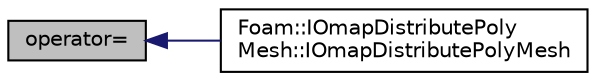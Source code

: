 digraph "operator="
{
  bgcolor="transparent";
  edge [fontname="Helvetica",fontsize="10",labelfontname="Helvetica",labelfontsize="10"];
  node [fontname="Helvetica",fontsize="10",shape=record];
  rankdir="LR";
  Node1 [label="operator=",height=0.2,width=0.4,color="black", fillcolor="grey75", style="filled" fontcolor="black"];
  Node1 -> Node2 [dir="back",color="midnightblue",fontsize="10",style="solid",fontname="Helvetica"];
  Node2 [label="Foam::IOmapDistributePoly\lMesh::IOmapDistributePolyMesh",height=0.2,width=0.4,color="black",URL="$classFoam_1_1IOmapDistributePolyMesh.html#aee335ed3b8c701fc744ddf8ee152caa7",tooltip="Construct given an IOobject and mapDistributePolyMesh. "];
}
